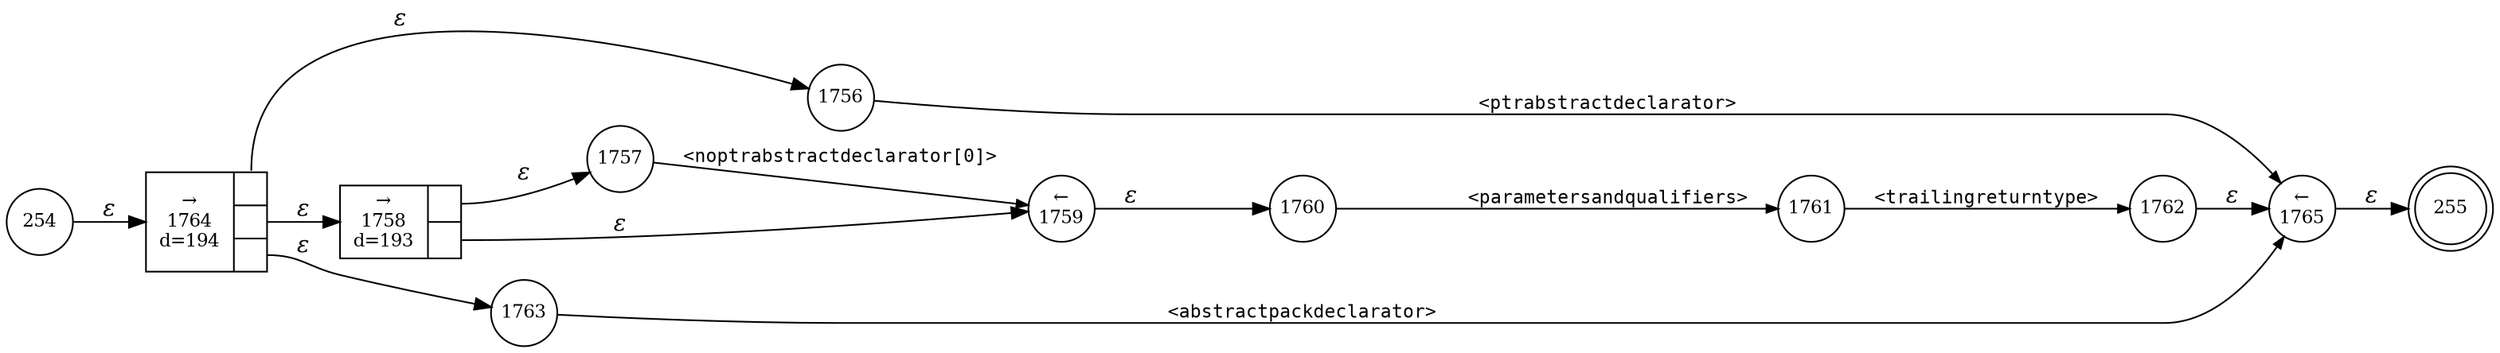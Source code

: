 digraph ATN {
rankdir=LR;
s255[fontsize=11, label="255", shape=doublecircle, fixedsize=true, width=.6];
s1760[fontsize=11,label="1760", shape=circle, fixedsize=true, width=.55, peripheries=1];
s1761[fontsize=11,label="1761", shape=circle, fixedsize=true, width=.55, peripheries=1];
s1762[fontsize=11,label="1762", shape=circle, fixedsize=true, width=.55, peripheries=1];
s1763[fontsize=11,label="1763", shape=circle, fixedsize=true, width=.55, peripheries=1];
s1764[fontsize=11,label="{&rarr;\n1764\nd=194|{<p0>|<p1>|<p2>}}", shape=record, fixedsize=false, peripheries=1];
s1765[fontsize=11,label="&larr;\n1765", shape=circle, fixedsize=true, width=.55, peripheries=1];
s1756[fontsize=11,label="1756", shape=circle, fixedsize=true, width=.55, peripheries=1];
s1757[fontsize=11,label="1757", shape=circle, fixedsize=true, width=.55, peripheries=1];
s254[fontsize=11,label="254", shape=circle, fixedsize=true, width=.55, peripheries=1];
s1758[fontsize=11,label="{&rarr;\n1758\nd=193|{<p0>|<p1>}}", shape=record, fixedsize=false, peripheries=1];
s1759[fontsize=11,label="&larr;\n1759", shape=circle, fixedsize=true, width=.55, peripheries=1];
s254 -> s1764 [fontname="Times-Italic", label="&epsilon;"];
s1764:p0 -> s1756 [fontname="Times-Italic", label="&epsilon;"];
s1764:p1 -> s1758 [fontname="Times-Italic", label="&epsilon;"];
s1764:p2 -> s1763 [fontname="Times-Italic", label="&epsilon;"];
s1756 -> s1765 [fontsize=11, fontname="Courier", arrowsize=.7, label = "<ptrabstractdeclarator>", arrowhead = normal];
s1758:p0 -> s1757 [fontname="Times-Italic", label="&epsilon;"];
s1758:p1 -> s1759 [fontname="Times-Italic", label="&epsilon;"];
s1763 -> s1765 [fontsize=11, fontname="Courier", arrowsize=.7, label = "<abstractpackdeclarator>", arrowhead = normal];
s1765 -> s255 [fontname="Times-Italic", label="&epsilon;"];
s1757 -> s1759 [fontsize=11, fontname="Courier", arrowsize=.7, label = "<noptrabstractdeclarator[0]>", arrowhead = normal];
s1759 -> s1760 [fontname="Times-Italic", label="&epsilon;"];
s1760 -> s1761 [fontsize=11, fontname="Courier", arrowsize=.7, label = "<parametersandqualifiers>", arrowhead = normal];
s1761 -> s1762 [fontsize=11, fontname="Courier", arrowsize=.7, label = "<trailingreturntype>", arrowhead = normal];
s1762 -> s1765 [fontname="Times-Italic", label="&epsilon;"];
}